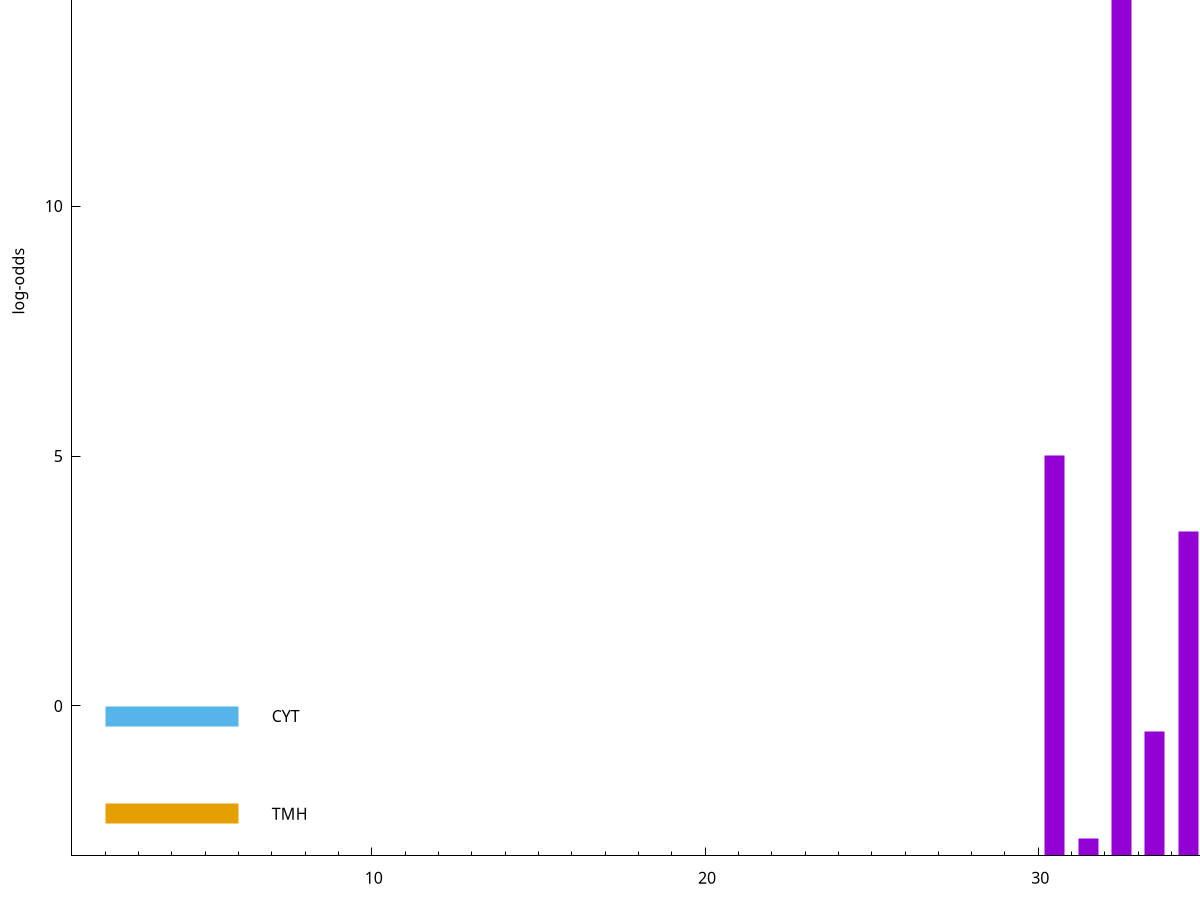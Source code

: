 set title "LipoP predictions for SRR5666568.gff"
set size 2., 1.4
set xrange [1:70] 
set mxtics 10
set yrange [-3:20]
set y2range [0:23]
set ylabel "log-odds"
set term postscript eps color solid "Helvetica" 30
set output "SRR5666568.gff650.eps"
set arrow from 2,16.2461 to 6,16.2461 nohead lt 1 lw 20
set label "SpI" at 7,16.2461
set arrow from 2,-0.200913 to 6,-0.200913 nohead lt 3 lw 20
set label "CYT" at 7,-0.200913
set arrow from 2,-2.15488 to 6,-2.15488 nohead lt 4 lw 20
set label "TMH" at 7,-2.15488
set arrow from 2,16.2461 to 6,16.2461 nohead lt 1 lw 20
set label "SpI" at 7,16.2461
# NOTE: The scores below are the log-odds scores with the threshold
# NOTE: subtracted (a hack to make gnuplot make the histogram all
# NOTE: look nice).
plot "-" axes x1y2 title "" with impulses lt 1 lw 20
32.500000 19.245300
30.500000 8.001480
34.500000 6.492700
33.500000 2.489578
31.500000 0.345820
e
exit
